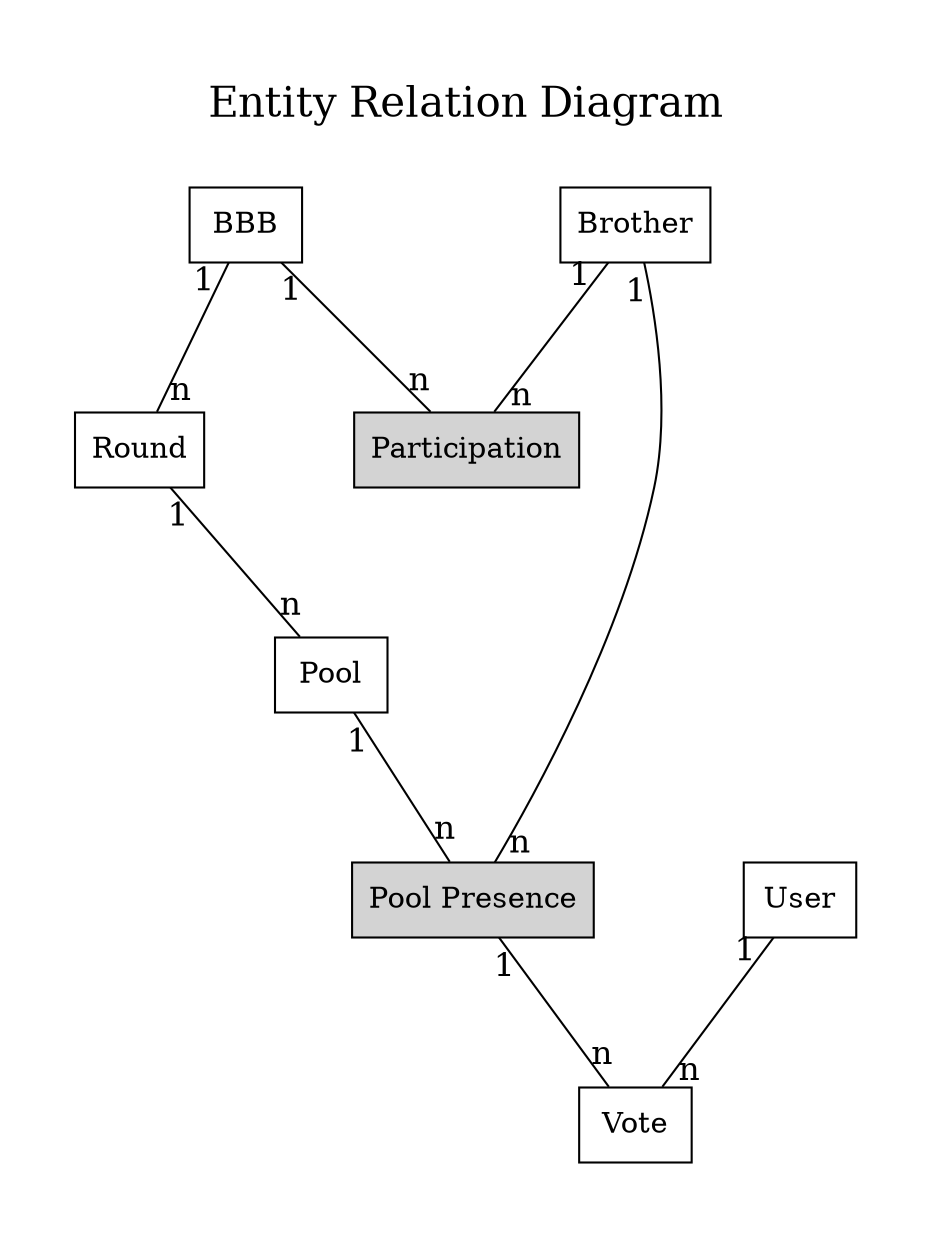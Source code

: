 digraph ER {
    // General config
        layout=dot
        nodesep = "1"
        ranksep = "1"
        edge [labelfontsize = 16 labeldistance = 1.5]

        label = "Entity Relation Diagram\n\n"
        labelloc=top
        fontsize=20
        pad = 0.5

    // Entities
        node [shape=box]
        BBB
        Round
        Pool
        Brother
        User
        Vote

    // Relations
        node [style=filled fillcolor=lightgrey]
        "Pool Presence"

        // one to one
            edge [arrowhead = none]

        // one to many
            edge [taillabel = "1" headlabel = "n"]
            BBB -> Round
            BBB -> Participation
            Brother -> Participation
            
            Brother -> "Pool Presence"
            Pool -> "Pool Presence"

            "Pool Presence" -> Vote
            
            Round -> Pool
            User -> Vote
}
